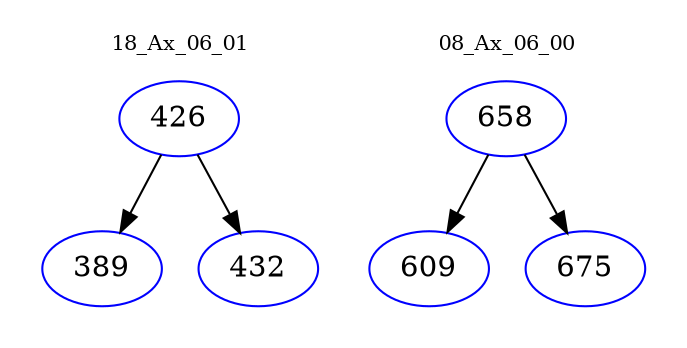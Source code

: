 digraph{
subgraph cluster_0 {
color = white
label = "18_Ax_06_01";
fontsize=10;
T0_426 [label="426", color="blue"]
T0_426 -> T0_389 [color="black"]
T0_389 [label="389", color="blue"]
T0_426 -> T0_432 [color="black"]
T0_432 [label="432", color="blue"]
}
subgraph cluster_1 {
color = white
label = "08_Ax_06_00";
fontsize=10;
T1_658 [label="658", color="blue"]
T1_658 -> T1_609 [color="black"]
T1_609 [label="609", color="blue"]
T1_658 -> T1_675 [color="black"]
T1_675 [label="675", color="blue"]
}
}
